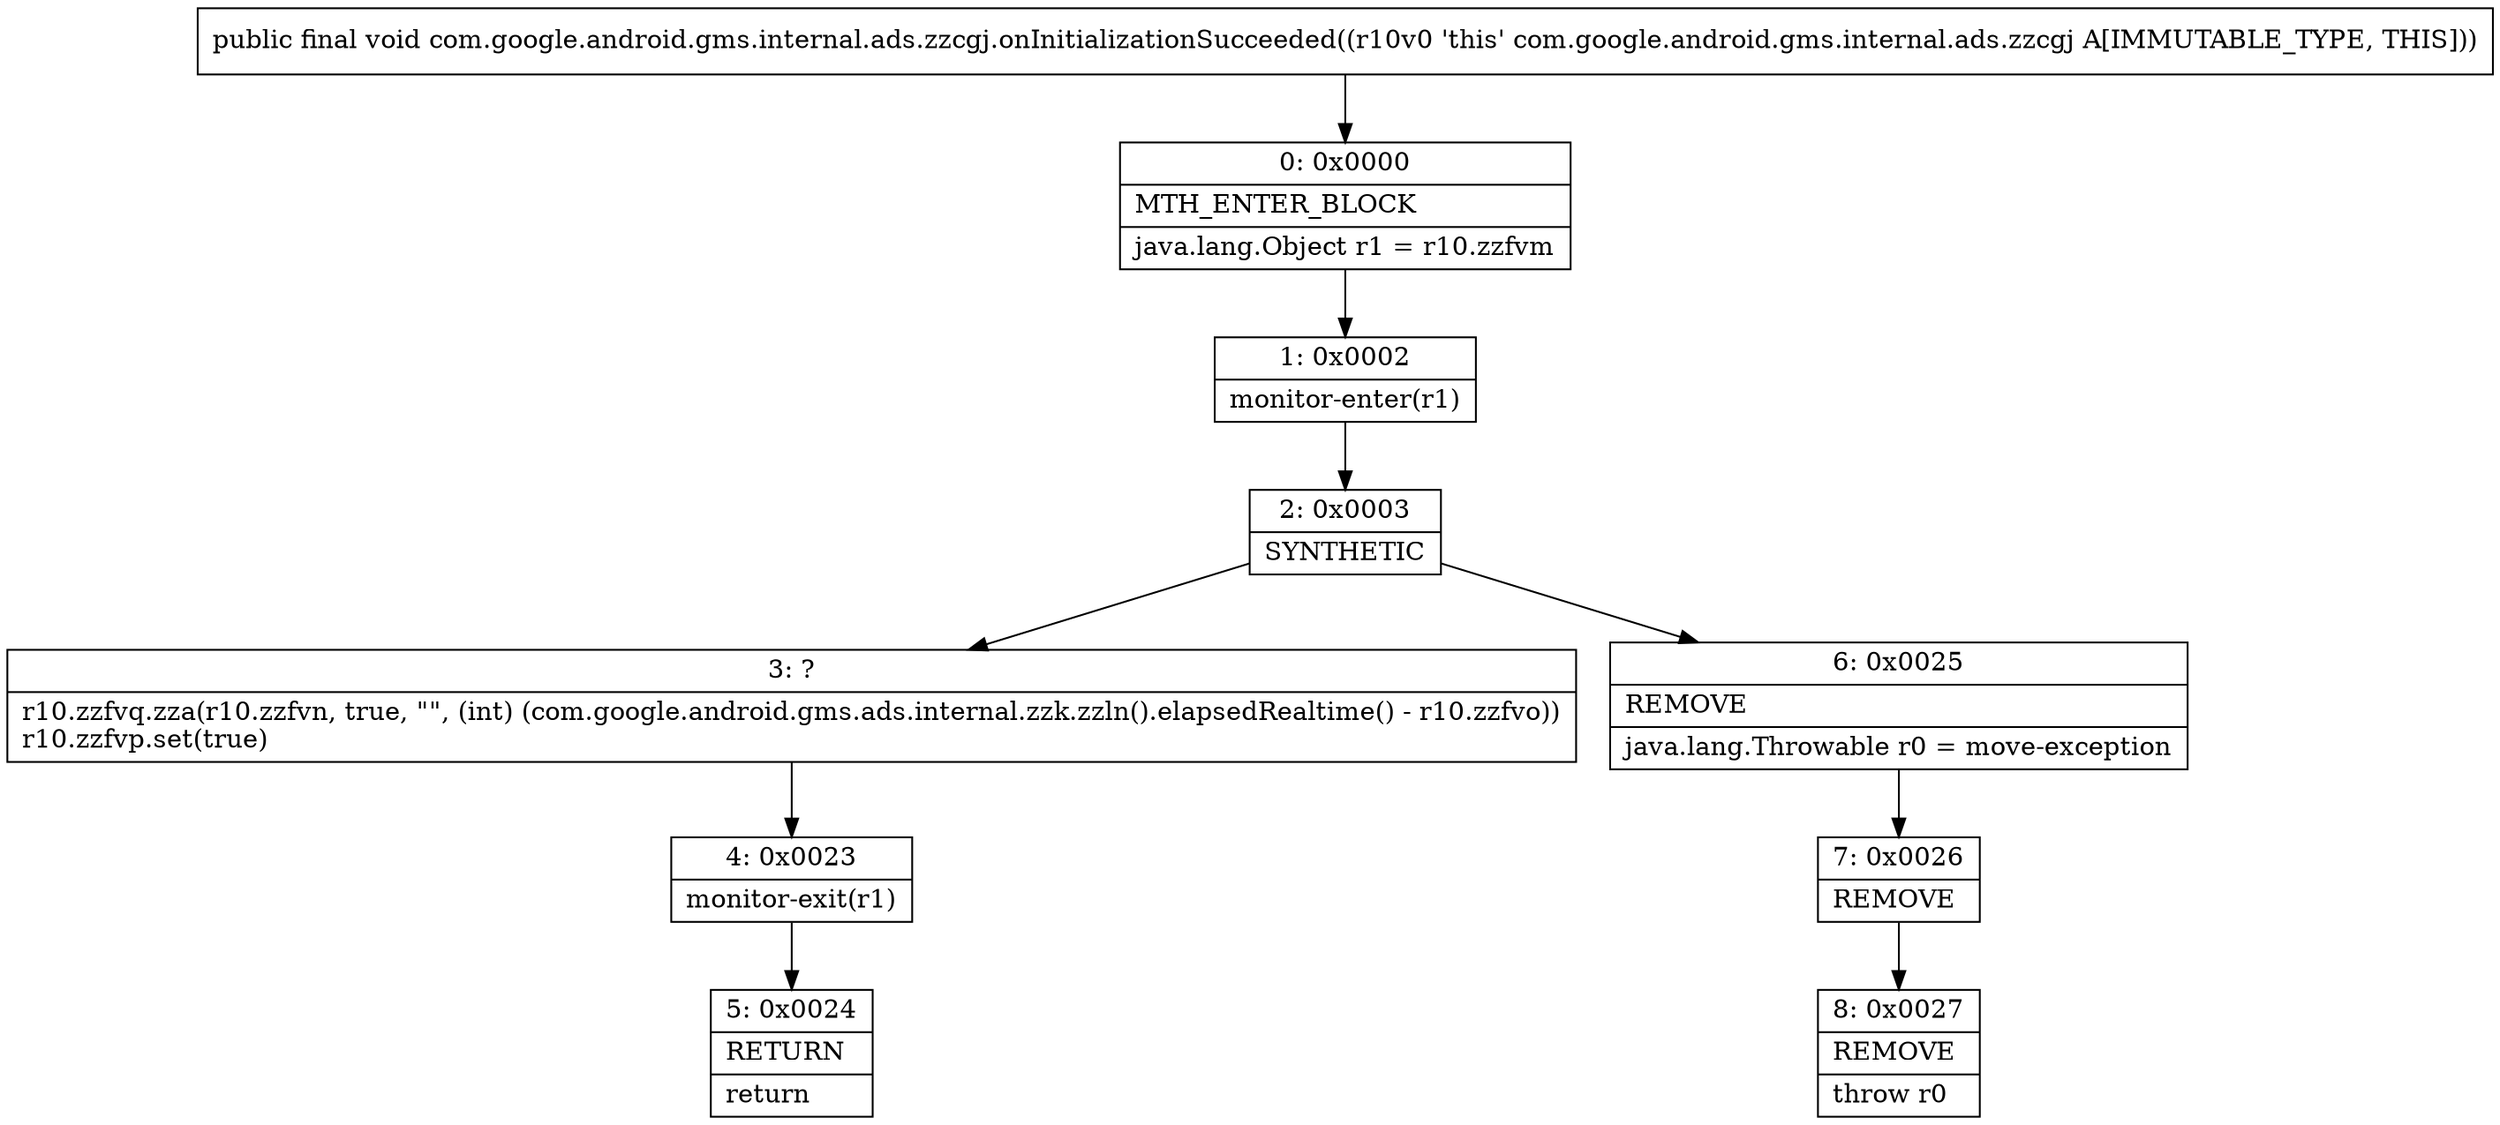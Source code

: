 digraph "CFG forcom.google.android.gms.internal.ads.zzcgj.onInitializationSucceeded()V" {
Node_0 [shape=record,label="{0\:\ 0x0000|MTH_ENTER_BLOCK\l|java.lang.Object r1 = r10.zzfvm\l}"];
Node_1 [shape=record,label="{1\:\ 0x0002|monitor\-enter(r1)\l}"];
Node_2 [shape=record,label="{2\:\ 0x0003|SYNTHETIC\l}"];
Node_3 [shape=record,label="{3\:\ ?|r10.zzfvq.zza(r10.zzfvn, true, \"\", (int) (com.google.android.gms.ads.internal.zzk.zzln().elapsedRealtime() \- r10.zzfvo))\lr10.zzfvp.set(true)\l}"];
Node_4 [shape=record,label="{4\:\ 0x0023|monitor\-exit(r1)\l}"];
Node_5 [shape=record,label="{5\:\ 0x0024|RETURN\l|return\l}"];
Node_6 [shape=record,label="{6\:\ 0x0025|REMOVE\l|java.lang.Throwable r0 = move\-exception\l}"];
Node_7 [shape=record,label="{7\:\ 0x0026|REMOVE\l}"];
Node_8 [shape=record,label="{8\:\ 0x0027|REMOVE\l|throw r0\l}"];
MethodNode[shape=record,label="{public final void com.google.android.gms.internal.ads.zzcgj.onInitializationSucceeded((r10v0 'this' com.google.android.gms.internal.ads.zzcgj A[IMMUTABLE_TYPE, THIS])) }"];
MethodNode -> Node_0;
Node_0 -> Node_1;
Node_1 -> Node_2;
Node_2 -> Node_3;
Node_2 -> Node_6;
Node_3 -> Node_4;
Node_4 -> Node_5;
Node_6 -> Node_7;
Node_7 -> Node_8;
}


